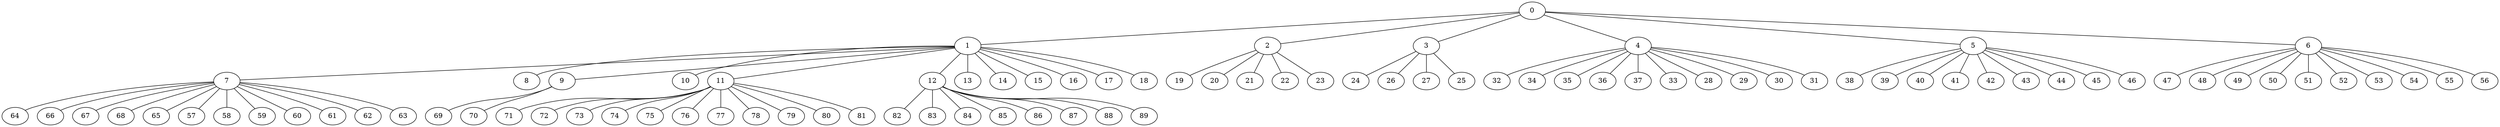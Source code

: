 
graph graphname {
    0 -- 1
0 -- 2
0 -- 3
0 -- 4
0 -- 5
0 -- 6
1 -- 7
1 -- 8
1 -- 9
1 -- 10
1 -- 11
1 -- 12
1 -- 13
1 -- 14
1 -- 15
1 -- 16
1 -- 17
1 -- 18
2 -- 19
2 -- 20
2 -- 21
2 -- 22
2 -- 23
3 -- 24
3 -- 26
3 -- 27
3 -- 25
4 -- 32
4 -- 34
4 -- 35
4 -- 36
4 -- 37
4 -- 33
4 -- 28
4 -- 29
4 -- 30
4 -- 31
5 -- 38
5 -- 39
5 -- 40
5 -- 41
5 -- 42
5 -- 43
5 -- 44
5 -- 45
5 -- 46
6 -- 47
6 -- 48
6 -- 49
6 -- 50
6 -- 51
6 -- 52
6 -- 53
6 -- 54
6 -- 55
6 -- 56
7 -- 64
7 -- 66
7 -- 67
7 -- 68
7 -- 65
7 -- 57
7 -- 58
7 -- 59
7 -- 60
7 -- 61
7 -- 62
7 -- 63
9 -- 69
9 -- 70
11 -- 71
11 -- 72
11 -- 73
11 -- 74
11 -- 75
11 -- 76
11 -- 77
11 -- 78
11 -- 79
11 -- 80
11 -- 81
12 -- 82
12 -- 83
12 -- 84
12 -- 85
12 -- 86
12 -- 87
12 -- 88
12 -- 89

}
